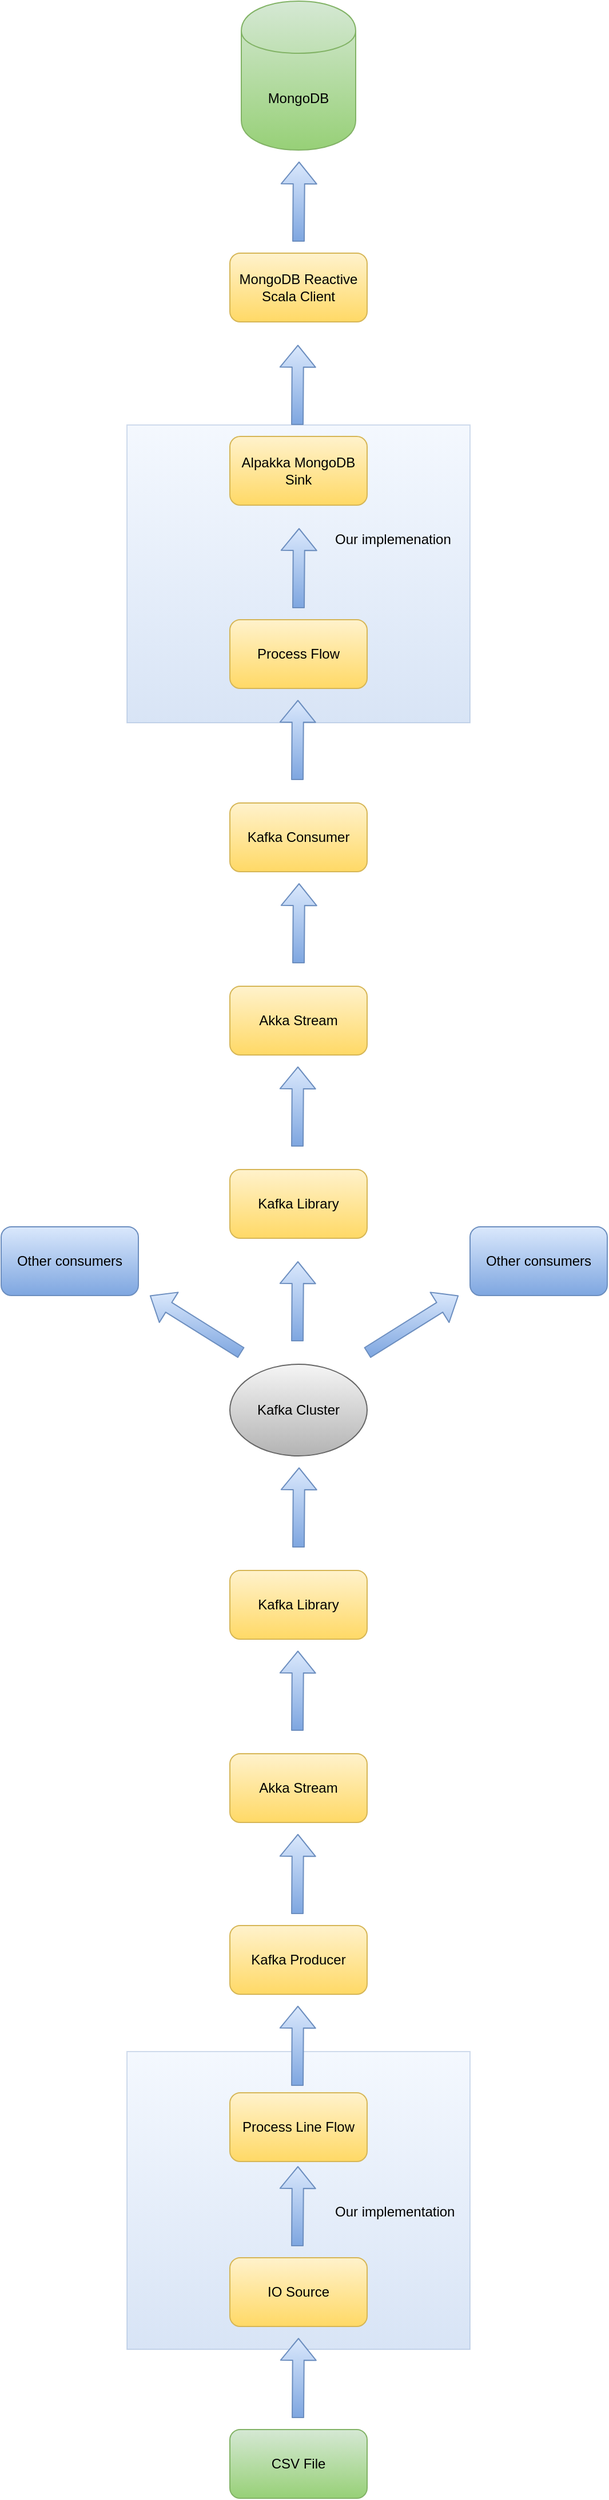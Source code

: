 <mxfile version="10.6.7" type="device"><diagram id="19ccujhPlyn1lzu4z_66" name="Page-1"><mxGraphModel dx="1394" dy="1740" grid="1" gridSize="10" guides="1" tooltips="1" connect="1" arrows="1" fold="1" page="1" pageScale="1" pageWidth="1000" pageHeight="1000" math="0" shadow="0"><root><mxCell id="0"/><mxCell id="1" parent="0"/><mxCell id="eX09ZsTgDVHLQvgLJSU0-32" value="" style="rounded=0;whiteSpace=wrap;html=1;gradientColor=#7ea6e0;fillColor=#dae8fc;strokeColor=#6c8ebf;opacity=30;" vertex="1" parent="1"><mxGeometry x="300" y="1580" width="300" height="260" as="geometry"/></mxCell><mxCell id="eX09ZsTgDVHLQvgLJSU0-30" value="" style="rounded=0;whiteSpace=wrap;html=1;gradientColor=#7ea6e0;fillColor=#dae8fc;strokeColor=#6c8ebf;opacity=30;" vertex="1" parent="1"><mxGeometry x="300" y="160" width="300" height="260" as="geometry"/></mxCell><mxCell id="eX09ZsTgDVHLQvgLJSU0-1" value="Kafka Cluster" style="ellipse;whiteSpace=wrap;html=1;gradientColor=#b3b3b3;fillColor=#f5f5f5;strokeColor=#666666;" vertex="1" parent="1"><mxGeometry x="390" y="980" width="120" height="80" as="geometry"/></mxCell><mxCell id="eX09ZsTgDVHLQvgLJSU0-2" value="CSV File" style="rounded=1;whiteSpace=wrap;html=1;gradientColor=#97d077;fillColor=#d5e8d4;strokeColor=#82b366;" vertex="1" parent="1"><mxGeometry x="390" y="1910" width="120" height="60" as="geometry"/></mxCell><mxCell id="eX09ZsTgDVHLQvgLJSU0-3" value="" style="shape=flexArrow;endArrow=classic;html=1;gradientColor=#7ea6e0;fillColor=#dae8fc;strokeColor=#6c8ebf;" edge="1" parent="1"><mxGeometry width="50" height="50" relative="1" as="geometry"><mxPoint x="449.5" y="1900" as="sourcePoint"/><mxPoint x="450" y="1830" as="targetPoint"/></mxGeometry></mxCell><mxCell id="eX09ZsTgDVHLQvgLJSU0-4" value="IO Source" style="rounded=1;whiteSpace=wrap;html=1;gradientColor=#ffd966;fillColor=#fff2cc;strokeColor=#d6b656;" vertex="1" parent="1"><mxGeometry x="390" y="1760" width="120" height="60" as="geometry"/></mxCell><mxCell id="eX09ZsTgDVHLQvgLJSU0-5" value="" style="shape=flexArrow;endArrow=classic;html=1;gradientColor=#7ea6e0;fillColor=#dae8fc;strokeColor=#6c8ebf;" edge="1" parent="1"><mxGeometry width="50" height="50" relative="1" as="geometry"><mxPoint x="449" y="1750" as="sourcePoint"/><mxPoint x="449.5" y="1680" as="targetPoint"/></mxGeometry></mxCell><mxCell id="eX09ZsTgDVHLQvgLJSU0-6" value="Process Line Flow" style="rounded=1;whiteSpace=wrap;html=1;gradientColor=#ffd966;fillColor=#fff2cc;strokeColor=#d6b656;" vertex="1" parent="1"><mxGeometry x="390" y="1616" width="120" height="60" as="geometry"/></mxCell><mxCell id="eX09ZsTgDVHLQvgLJSU0-7" value="" style="shape=flexArrow;endArrow=classic;html=1;gradientColor=#7ea6e0;fillColor=#dae8fc;strokeColor=#6c8ebf;" edge="1" parent="1"><mxGeometry width="50" height="50" relative="1" as="geometry"><mxPoint x="449" y="1610" as="sourcePoint"/><mxPoint x="449.5" y="1540" as="targetPoint"/></mxGeometry></mxCell><mxCell id="eX09ZsTgDVHLQvgLJSU0-8" value="Kafka Producer" style="rounded=1;whiteSpace=wrap;html=1;gradientColor=#ffd966;fillColor=#fff2cc;strokeColor=#d6b656;" vertex="1" parent="1"><mxGeometry x="390" y="1470" width="120" height="60" as="geometry"/></mxCell><mxCell id="eX09ZsTgDVHLQvgLJSU0-9" value="Akka Stream" style="rounded=1;whiteSpace=wrap;html=1;gradientColor=#ffd966;fillColor=#fff2cc;strokeColor=#d6b656;" vertex="1" parent="1"><mxGeometry x="390" y="1320" width="120" height="60" as="geometry"/></mxCell><mxCell id="eX09ZsTgDVHLQvgLJSU0-10" value="" style="shape=flexArrow;endArrow=classic;html=1;gradientColor=#7ea6e0;fillColor=#dae8fc;strokeColor=#6c8ebf;" edge="1" parent="1"><mxGeometry width="50" height="50" relative="1" as="geometry"><mxPoint x="449" y="1460" as="sourcePoint"/><mxPoint x="449.5" y="1390" as="targetPoint"/></mxGeometry></mxCell><mxCell id="eX09ZsTgDVHLQvgLJSU0-11" value="" style="shape=flexArrow;endArrow=classic;html=1;gradientColor=#7ea6e0;fillColor=#dae8fc;strokeColor=#6c8ebf;" edge="1" parent="1"><mxGeometry width="50" height="50" relative="1" as="geometry"><mxPoint x="449" y="1300" as="sourcePoint"/><mxPoint x="449.5" y="1230" as="targetPoint"/></mxGeometry></mxCell><mxCell id="eX09ZsTgDVHLQvgLJSU0-12" value="Kafka Library" style="rounded=1;whiteSpace=wrap;html=1;gradientColor=#ffd966;fillColor=#fff2cc;strokeColor=#d6b656;" vertex="1" parent="1"><mxGeometry x="390" y="1160" width="120" height="60" as="geometry"/></mxCell><mxCell id="eX09ZsTgDVHLQvgLJSU0-13" value="" style="shape=flexArrow;endArrow=classic;html=1;gradientColor=#7ea6e0;fillColor=#dae8fc;strokeColor=#6c8ebf;" edge="1" parent="1"><mxGeometry width="50" height="50" relative="1" as="geometry"><mxPoint x="450" y="1140" as="sourcePoint"/><mxPoint x="450.5" y="1070" as="targetPoint"/></mxGeometry></mxCell><mxCell id="eX09ZsTgDVHLQvgLJSU0-14" value="" style="shape=flexArrow;endArrow=classic;html=1;gradientColor=#7ea6e0;fillColor=#dae8fc;strokeColor=#6c8ebf;" edge="1" parent="1"><mxGeometry width="50" height="50" relative="1" as="geometry"><mxPoint x="449" y="960" as="sourcePoint"/><mxPoint x="449.5" y="890" as="targetPoint"/></mxGeometry></mxCell><mxCell id="eX09ZsTgDVHLQvgLJSU0-15" value="Kafka Library" style="rounded=1;whiteSpace=wrap;html=1;gradientColor=#ffd966;fillColor=#fff2cc;strokeColor=#d6b656;" vertex="1" parent="1"><mxGeometry x="390" y="810" width="120" height="60" as="geometry"/></mxCell><mxCell id="eX09ZsTgDVHLQvgLJSU0-16" value="" style="shape=flexArrow;endArrow=classic;html=1;gradientColor=#7ea6e0;fillColor=#dae8fc;strokeColor=#6c8ebf;" edge="1" parent="1"><mxGeometry width="50" height="50" relative="1" as="geometry"><mxPoint x="449" y="790" as="sourcePoint"/><mxPoint x="449.5" y="720" as="targetPoint"/></mxGeometry></mxCell><mxCell id="eX09ZsTgDVHLQvgLJSU0-17" value="Akka Stream" style="rounded=1;whiteSpace=wrap;html=1;gradientColor=#ffd966;fillColor=#fff2cc;strokeColor=#d6b656;" vertex="1" parent="1"><mxGeometry x="390" y="650" width="120" height="60" as="geometry"/></mxCell><mxCell id="eX09ZsTgDVHLQvgLJSU0-18" value="" style="shape=flexArrow;endArrow=classic;html=1;gradientColor=#7ea6e0;fillColor=#dae8fc;strokeColor=#6c8ebf;" edge="1" parent="1"><mxGeometry width="50" height="50" relative="1" as="geometry"><mxPoint x="450" y="630" as="sourcePoint"/><mxPoint x="450.5" y="560" as="targetPoint"/></mxGeometry></mxCell><mxCell id="eX09ZsTgDVHLQvgLJSU0-19" value="Kafka Consumer" style="rounded=1;whiteSpace=wrap;html=1;gradientColor=#ffd966;fillColor=#fff2cc;strokeColor=#d6b656;" vertex="1" parent="1"><mxGeometry x="390" y="490" width="120" height="60" as="geometry"/></mxCell><mxCell id="eX09ZsTgDVHLQvgLJSU0-20" value="" style="shape=flexArrow;endArrow=classic;html=1;gradientColor=#7ea6e0;fillColor=#dae8fc;strokeColor=#6c8ebf;" edge="1" parent="1"><mxGeometry width="50" height="50" relative="1" as="geometry"><mxPoint x="449" y="470" as="sourcePoint"/><mxPoint x="449.5" y="400" as="targetPoint"/></mxGeometry></mxCell><mxCell id="eX09ZsTgDVHLQvgLJSU0-21" value="Process Flow" style="rounded=1;whiteSpace=wrap;html=1;gradientColor=#ffd966;fillColor=#fff2cc;strokeColor=#d6b656;" vertex="1" parent="1"><mxGeometry x="390" y="330" width="120" height="60" as="geometry"/></mxCell><mxCell id="eX09ZsTgDVHLQvgLJSU0-22" value="" style="shape=flexArrow;endArrow=classic;html=1;gradientColor=#7ea6e0;fillColor=#dae8fc;strokeColor=#6c8ebf;" edge="1" parent="1"><mxGeometry width="50" height="50" relative="1" as="geometry"><mxPoint x="450" y="320" as="sourcePoint"/><mxPoint x="450.5" y="250" as="targetPoint"/></mxGeometry></mxCell><mxCell id="eX09ZsTgDVHLQvgLJSU0-23" value="Alpakka MongoDB Sink" style="rounded=1;whiteSpace=wrap;html=1;gradientColor=#ffd966;fillColor=#fff2cc;strokeColor=#d6b656;" vertex="1" parent="1"><mxGeometry x="390" y="170" width="120" height="60" as="geometry"/></mxCell><mxCell id="eX09ZsTgDVHLQvgLJSU0-24" value="" style="shape=flexArrow;endArrow=classic;html=1;gradientColor=#7ea6e0;fillColor=#dae8fc;strokeColor=#6c8ebf;" edge="1" parent="1"><mxGeometry width="50" height="50" relative="1" as="geometry"><mxPoint x="449" y="160" as="sourcePoint"/><mxPoint x="449.5" y="90" as="targetPoint"/></mxGeometry></mxCell><mxCell id="eX09ZsTgDVHLQvgLJSU0-25" value="MongoDB Reactive Scala Client" style="rounded=1;whiteSpace=wrap;html=1;gradientColor=#ffd966;fillColor=#fff2cc;strokeColor=#d6b656;" vertex="1" parent="1"><mxGeometry x="390" y="10" width="120" height="60" as="geometry"/></mxCell><mxCell id="eX09ZsTgDVHLQvgLJSU0-26" value="" style="shape=flexArrow;endArrow=classic;html=1;gradientColor=#7ea6e0;fillColor=#dae8fc;strokeColor=#6c8ebf;" edge="1" parent="1"><mxGeometry width="50" height="50" relative="1" as="geometry"><mxPoint x="450" as="sourcePoint"/><mxPoint x="450.5" y="-70" as="targetPoint"/></mxGeometry></mxCell><mxCell id="eX09ZsTgDVHLQvgLJSU0-28" value="MongoDB" style="shape=cylinder;whiteSpace=wrap;html=1;boundedLbl=1;backgroundOutline=1;gradientColor=#97d077;fillColor=#d5e8d4;strokeColor=#82b366;" vertex="1" parent="1"><mxGeometry x="400" y="-210" width="100" height="130" as="geometry"/></mxCell><mxCell id="eX09ZsTgDVHLQvgLJSU0-31" value="Our implemenation" style="text;html=1;resizable=0;points=[];autosize=1;align=left;verticalAlign=top;spacingTop=-4;" vertex="1" parent="1"><mxGeometry x="480" y="250" width="120" height="20" as="geometry"/></mxCell><mxCell id="eX09ZsTgDVHLQvgLJSU0-33" value="Our implementation" style="text;html=1;resizable=0;points=[];autosize=1;align=left;verticalAlign=top;spacingTop=-4;" vertex="1" parent="1"><mxGeometry x="480" y="1710" width="120" height="20" as="geometry"/></mxCell><mxCell id="eX09ZsTgDVHLQvgLJSU0-34" value="" style="shape=flexArrow;endArrow=classic;html=1;gradientColor=#7ea6e0;fillColor=#dae8fc;strokeColor=#6c8ebf;" edge="1" parent="1"><mxGeometry width="50" height="50" relative="1" as="geometry"><mxPoint x="510" y="970" as="sourcePoint"/><mxPoint x="590" y="920" as="targetPoint"/></mxGeometry></mxCell><mxCell id="eX09ZsTgDVHLQvgLJSU0-35" value="Other consumers" style="rounded=1;whiteSpace=wrap;html=1;gradientColor=#7ea6e0;fillColor=#dae8fc;strokeColor=#6c8ebf;" vertex="1" parent="1"><mxGeometry x="600" y="860" width="120" height="60" as="geometry"/></mxCell><mxCell id="eX09ZsTgDVHLQvgLJSU0-37" value="" style="shape=flexArrow;endArrow=classic;html=1;gradientColor=#7ea6e0;fillColor=#dae8fc;strokeColor=#6c8ebf;" edge="1" parent="1"><mxGeometry width="50" height="50" relative="1" as="geometry"><mxPoint x="400" y="970" as="sourcePoint"/><mxPoint x="320" y="920" as="targetPoint"/></mxGeometry></mxCell><mxCell id="eX09ZsTgDVHLQvgLJSU0-38" value="Other consumers" style="rounded=1;whiteSpace=wrap;html=1;gradientColor=#7ea6e0;fillColor=#dae8fc;strokeColor=#6c8ebf;" vertex="1" parent="1"><mxGeometry x="190" y="860" width="120" height="60" as="geometry"/></mxCell></root></mxGraphModel></diagram></mxfile>